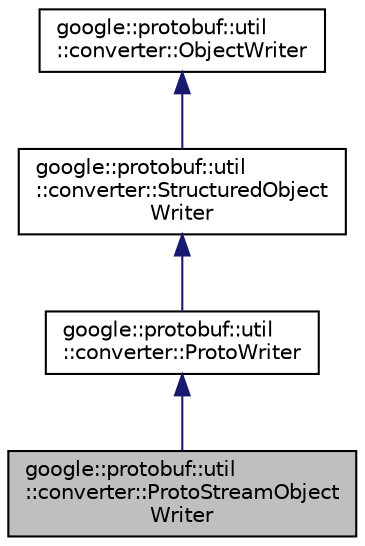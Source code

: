 digraph "google::protobuf::util::converter::ProtoStreamObjectWriter"
{
 // LATEX_PDF_SIZE
  edge [fontname="Helvetica",fontsize="10",labelfontname="Helvetica",labelfontsize="10"];
  node [fontname="Helvetica",fontsize="10",shape=record];
  Node1 [label="google::protobuf::util\l::converter::ProtoStreamObject\lWriter",height=0.2,width=0.4,color="black", fillcolor="grey75", style="filled", fontcolor="black",tooltip=" "];
  Node2 -> Node1 [dir="back",color="midnightblue",fontsize="10",style="solid",fontname="Helvetica"];
  Node2 [label="google::protobuf::util\l::converter::ProtoWriter",height=0.2,width=0.4,color="black", fillcolor="white", style="filled",URL="$classgoogle_1_1protobuf_1_1util_1_1converter_1_1ProtoWriter.html",tooltip=" "];
  Node3 -> Node2 [dir="back",color="midnightblue",fontsize="10",style="solid",fontname="Helvetica"];
  Node3 [label="google::protobuf::util\l::converter::StructuredObject\lWriter",height=0.2,width=0.4,color="black", fillcolor="white", style="filled",URL="$classgoogle_1_1protobuf_1_1util_1_1converter_1_1StructuredObjectWriter.html",tooltip=" "];
  Node4 -> Node3 [dir="back",color="midnightblue",fontsize="10",style="solid",fontname="Helvetica"];
  Node4 [label="google::protobuf::util\l::converter::ObjectWriter",height=0.2,width=0.4,color="black", fillcolor="white", style="filled",URL="$classgoogle_1_1protobuf_1_1util_1_1converter_1_1ObjectWriter.html",tooltip=" "];
}
